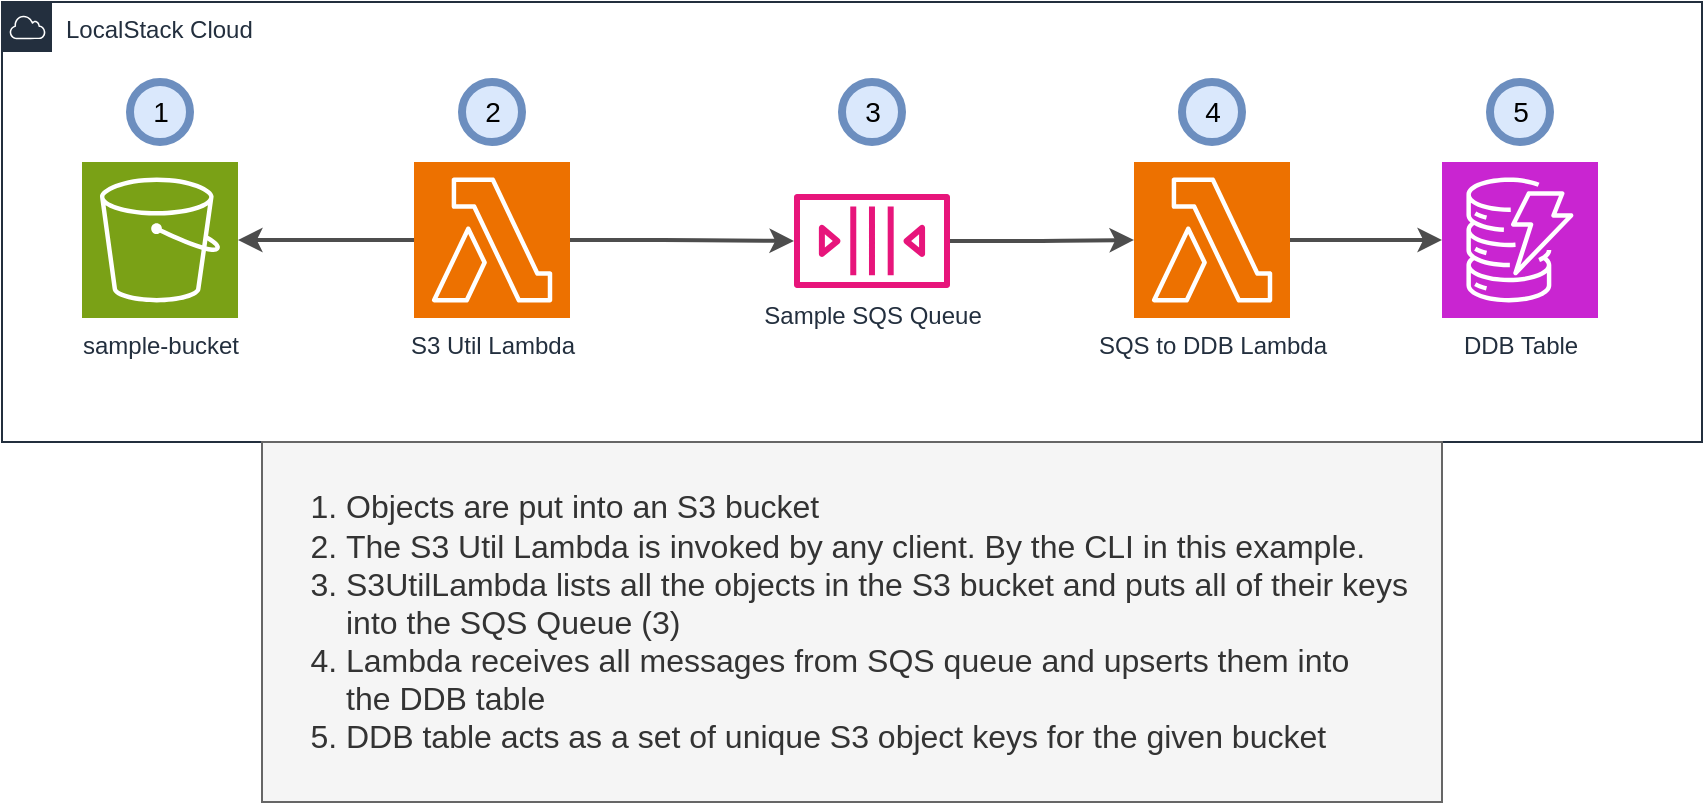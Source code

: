 <mxfile version="23.1.5" type="device">
  <diagram name="Page-1" id="zmS0KXu6bWQVcU5g2mTy">
    <mxGraphModel dx="1015" dy="671" grid="1" gridSize="10" guides="1" tooltips="1" connect="1" arrows="1" fold="1" page="1" pageScale="1" pageWidth="850" pageHeight="1100" math="0" shadow="0">
      <root>
        <mxCell id="0" />
        <mxCell id="1" parent="0" />
        <mxCell id="mDlcbjdsZ-JErerBQaNy-1" value="LocalStack Cloud" style="points=[[0,0],[0.25,0],[0.5,0],[0.75,0],[1,0],[1,0.25],[1,0.5],[1,0.75],[1,1],[0.75,1],[0.5,1],[0.25,1],[0,1],[0,0.75],[0,0.5],[0,0.25]];outlineConnect=0;gradientColor=none;html=1;whiteSpace=wrap;fontSize=12;fontStyle=0;container=1;pointerEvents=0;collapsible=0;recursiveResize=0;shape=mxgraph.aws4.group;grIcon=mxgraph.aws4.group_aws_cloud;strokeColor=#232F3E;fillColor=none;verticalAlign=top;align=left;spacingLeft=30;fontColor=#232F3E;dashed=0;" vertex="1" parent="1">
          <mxGeometry width="850" height="220" as="geometry" />
        </mxCell>
        <mxCell id="mDlcbjdsZ-JErerBQaNy-9" style="edgeStyle=orthogonalEdgeStyle;rounded=1;orthogonalLoop=1;jettySize=auto;html=1;curved=0;strokeWidth=2;strokeColor=#4D4D4D;" edge="1" parent="mDlcbjdsZ-JErerBQaNy-1" source="mDlcbjdsZ-JErerBQaNy-4" target="mDlcbjdsZ-JErerBQaNy-7">
          <mxGeometry relative="1" as="geometry" />
        </mxCell>
        <mxCell id="mDlcbjdsZ-JErerBQaNy-10" style="edgeStyle=orthogonalEdgeStyle;rounded=1;orthogonalLoop=1;jettySize=auto;html=1;strokeColor=#4D4D4D;curved=0;strokeWidth=2;" edge="1" parent="mDlcbjdsZ-JErerBQaNy-1" source="mDlcbjdsZ-JErerBQaNy-4" target="mDlcbjdsZ-JErerBQaNy-6">
          <mxGeometry relative="1" as="geometry" />
        </mxCell>
        <mxCell id="mDlcbjdsZ-JErerBQaNy-4" value="S3 Util Lambda" style="sketch=0;points=[[0,0,0],[0.25,0,0],[0.5,0,0],[0.75,0,0],[1,0,0],[0,1,0],[0.25,1,0],[0.5,1,0],[0.75,1,0],[1,1,0],[0,0.25,0],[0,0.5,0],[0,0.75,0],[1,0.25,0],[1,0.5,0],[1,0.75,0]];outlineConnect=0;fontColor=#232F3E;fillColor=#ED7100;strokeColor=#ffffff;dashed=0;verticalLabelPosition=bottom;verticalAlign=top;align=center;html=1;fontSize=12;fontStyle=0;aspect=fixed;shape=mxgraph.aws4.resourceIcon;resIcon=mxgraph.aws4.lambda;" vertex="1" parent="mDlcbjdsZ-JErerBQaNy-1">
          <mxGeometry x="206" y="80" width="78" height="78" as="geometry" />
        </mxCell>
        <mxCell id="mDlcbjdsZ-JErerBQaNy-16" style="edgeStyle=orthogonalEdgeStyle;rounded=1;orthogonalLoop=1;jettySize=auto;html=1;curved=0;strokeColor=#4D4D4D;strokeWidth=2;" edge="1" parent="mDlcbjdsZ-JErerBQaNy-1" source="mDlcbjdsZ-JErerBQaNy-5" target="mDlcbjdsZ-JErerBQaNy-14">
          <mxGeometry relative="1" as="geometry" />
        </mxCell>
        <mxCell id="mDlcbjdsZ-JErerBQaNy-5" value="SQS to DDB Lambda" style="sketch=0;points=[[0,0,0],[0.25,0,0],[0.5,0,0],[0.75,0,0],[1,0,0],[0,1,0],[0.25,1,0],[0.5,1,0],[0.75,1,0],[1,1,0],[0,0.25,0],[0,0.5,0],[0,0.75,0],[1,0.25,0],[1,0.5,0],[1,0.75,0]];outlineConnect=0;fontColor=#232F3E;fillColor=#ED7100;strokeColor=#ffffff;dashed=0;verticalLabelPosition=bottom;verticalAlign=top;align=center;html=1;fontSize=12;fontStyle=0;aspect=fixed;shape=mxgraph.aws4.resourceIcon;resIcon=mxgraph.aws4.lambda;" vertex="1" parent="mDlcbjdsZ-JErerBQaNy-1">
          <mxGeometry x="566" y="80" width="78" height="78" as="geometry" />
        </mxCell>
        <mxCell id="mDlcbjdsZ-JErerBQaNy-6" value="Sample SQS Queue" style="sketch=0;outlineConnect=0;fontColor=#232F3E;gradientColor=none;fillColor=#E7157B;strokeColor=none;dashed=0;verticalLabelPosition=bottom;verticalAlign=top;align=center;html=1;fontSize=12;fontStyle=0;aspect=fixed;pointerEvents=1;shape=mxgraph.aws4.queue;" vertex="1" parent="mDlcbjdsZ-JErerBQaNy-1">
          <mxGeometry x="396" y="96" width="78" height="47" as="geometry" />
        </mxCell>
        <mxCell id="mDlcbjdsZ-JErerBQaNy-7" value="sample-bucket" style="sketch=0;points=[[0,0,0],[0.25,0,0],[0.5,0,0],[0.75,0,0],[1,0,0],[0,1,0],[0.25,1,0],[0.5,1,0],[0.75,1,0],[1,1,0],[0,0.25,0],[0,0.5,0],[0,0.75,0],[1,0.25,0],[1,0.5,0],[1,0.75,0]];outlineConnect=0;fontColor=#232F3E;fillColor=#7AA116;strokeColor=#ffffff;dashed=0;verticalLabelPosition=bottom;verticalAlign=top;align=center;html=1;fontSize=12;fontStyle=0;aspect=fixed;shape=mxgraph.aws4.resourceIcon;resIcon=mxgraph.aws4.s3;" vertex="1" parent="mDlcbjdsZ-JErerBQaNy-1">
          <mxGeometry x="40" y="80" width="78" height="78" as="geometry" />
        </mxCell>
        <mxCell id="mDlcbjdsZ-JErerBQaNy-3" value="&lt;font style=&quot;font-size: 14px;&quot;&gt;1&lt;/font&gt;" style="text;html=1;align=center;verticalAlign=middle;resizable=0;points=[];autosize=1;strokeColor=#6c8ebf;fillColor=#dae8fc;strokeWidth=4;rounded=1;glass=0;shadow=0;arcSize=50;" vertex="1" parent="mDlcbjdsZ-JErerBQaNy-1">
          <mxGeometry x="64" y="40" width="30" height="30" as="geometry" />
        </mxCell>
        <mxCell id="mDlcbjdsZ-JErerBQaNy-8" value="&lt;font style=&quot;font-size: 14px;&quot;&gt;2&lt;/font&gt;" style="text;html=1;align=center;verticalAlign=middle;resizable=0;points=[];autosize=1;strokeColor=#6c8ebf;fillColor=#dae8fc;strokeWidth=4;rounded=1;glass=0;shadow=0;arcSize=50;" vertex="1" parent="mDlcbjdsZ-JErerBQaNy-1">
          <mxGeometry x="230" y="40" width="30" height="30" as="geometry" />
        </mxCell>
        <mxCell id="mDlcbjdsZ-JErerBQaNy-11" style="edgeStyle=orthogonalEdgeStyle;rounded=1;orthogonalLoop=1;jettySize=auto;html=1;entryX=0;entryY=0.5;entryDx=0;entryDy=0;entryPerimeter=0;strokeColor=#4D4D4D;curved=0;strokeWidth=2;" edge="1" parent="mDlcbjdsZ-JErerBQaNy-1" source="mDlcbjdsZ-JErerBQaNy-6" target="mDlcbjdsZ-JErerBQaNy-5">
          <mxGeometry relative="1" as="geometry" />
        </mxCell>
        <mxCell id="mDlcbjdsZ-JErerBQaNy-12" value="&lt;font style=&quot;font-size: 14px;&quot;&gt;3&lt;/font&gt;" style="text;html=1;align=center;verticalAlign=middle;resizable=0;points=[];autosize=1;strokeColor=#6c8ebf;fillColor=#dae8fc;strokeWidth=4;rounded=1;glass=0;shadow=0;arcSize=50;" vertex="1" parent="mDlcbjdsZ-JErerBQaNy-1">
          <mxGeometry x="420" y="40" width="30" height="30" as="geometry" />
        </mxCell>
        <mxCell id="mDlcbjdsZ-JErerBQaNy-13" value="&lt;font style=&quot;font-size: 14px;&quot;&gt;4&lt;/font&gt;" style="text;html=1;align=center;verticalAlign=middle;resizable=0;points=[];autosize=1;strokeColor=#6c8ebf;fillColor=#dae8fc;strokeWidth=4;rounded=1;glass=0;shadow=0;arcSize=50;" vertex="1" parent="mDlcbjdsZ-JErerBQaNy-1">
          <mxGeometry x="590" y="40" width="30" height="30" as="geometry" />
        </mxCell>
        <mxCell id="mDlcbjdsZ-JErerBQaNy-14" value="DDB Table" style="sketch=0;points=[[0,0,0],[0.25,0,0],[0.5,0,0],[0.75,0,0],[1,0,0],[0,1,0],[0.25,1,0],[0.5,1,0],[0.75,1,0],[1,1,0],[0,0.25,0],[0,0.5,0],[0,0.75,0],[1,0.25,0],[1,0.5,0],[1,0.75,0]];outlineConnect=0;fontColor=#232F3E;fillColor=#C925D1;strokeColor=#ffffff;dashed=0;verticalLabelPosition=bottom;verticalAlign=top;align=center;html=1;fontSize=12;fontStyle=0;aspect=fixed;shape=mxgraph.aws4.resourceIcon;resIcon=mxgraph.aws4.dynamodb;" vertex="1" parent="mDlcbjdsZ-JErerBQaNy-1">
          <mxGeometry x="720" y="80" width="78" height="78" as="geometry" />
        </mxCell>
        <mxCell id="mDlcbjdsZ-JErerBQaNy-15" value="&lt;font style=&quot;font-size: 14px;&quot;&gt;5&lt;/font&gt;" style="text;html=1;align=center;verticalAlign=middle;resizable=0;points=[];autosize=1;strokeColor=#6c8ebf;fillColor=#dae8fc;strokeWidth=4;rounded=1;glass=0;shadow=0;arcSize=50;" vertex="1" parent="mDlcbjdsZ-JErerBQaNy-1">
          <mxGeometry x="744" y="40" width="30" height="30" as="geometry" />
        </mxCell>
        <mxCell id="mDlcbjdsZ-JErerBQaNy-2" value="&lt;ol style=&quot;font-size: 16px;&quot;&gt;&lt;li&gt;&lt;span style=&quot;background-color: initial;&quot;&gt;Objects are put into an S3 bucket&lt;/span&gt;&lt;/li&gt;&lt;li&gt;&lt;span style=&quot;background-color: initial;&quot;&gt;The S3 Util Lambda is invoked by any client. By the CLI in this example.&lt;/span&gt;&lt;/li&gt;&lt;li&gt;S3UtilLambda lists all the objects in the S3 bucket and puts all of their keys&lt;br&gt;into the SQS Queue (3)&lt;/li&gt;&lt;li&gt;Lambda receives all messages from SQS queue and upserts them into&amp;nbsp;&lt;br&gt;the DDB table&lt;/li&gt;&lt;li&gt;DDB table acts as a set of unique S3 object keys for the given bucket&lt;/li&gt;&lt;/ol&gt;" style="text;html=1;align=left;verticalAlign=middle;resizable=0;points=[];autosize=1;strokeColor=#666666;fillColor=#f5f5f5;fontColor=#333333;" vertex="1" parent="1">
          <mxGeometry x="130.0" y="220" width="590" height="180" as="geometry" />
        </mxCell>
      </root>
    </mxGraphModel>
  </diagram>
</mxfile>
